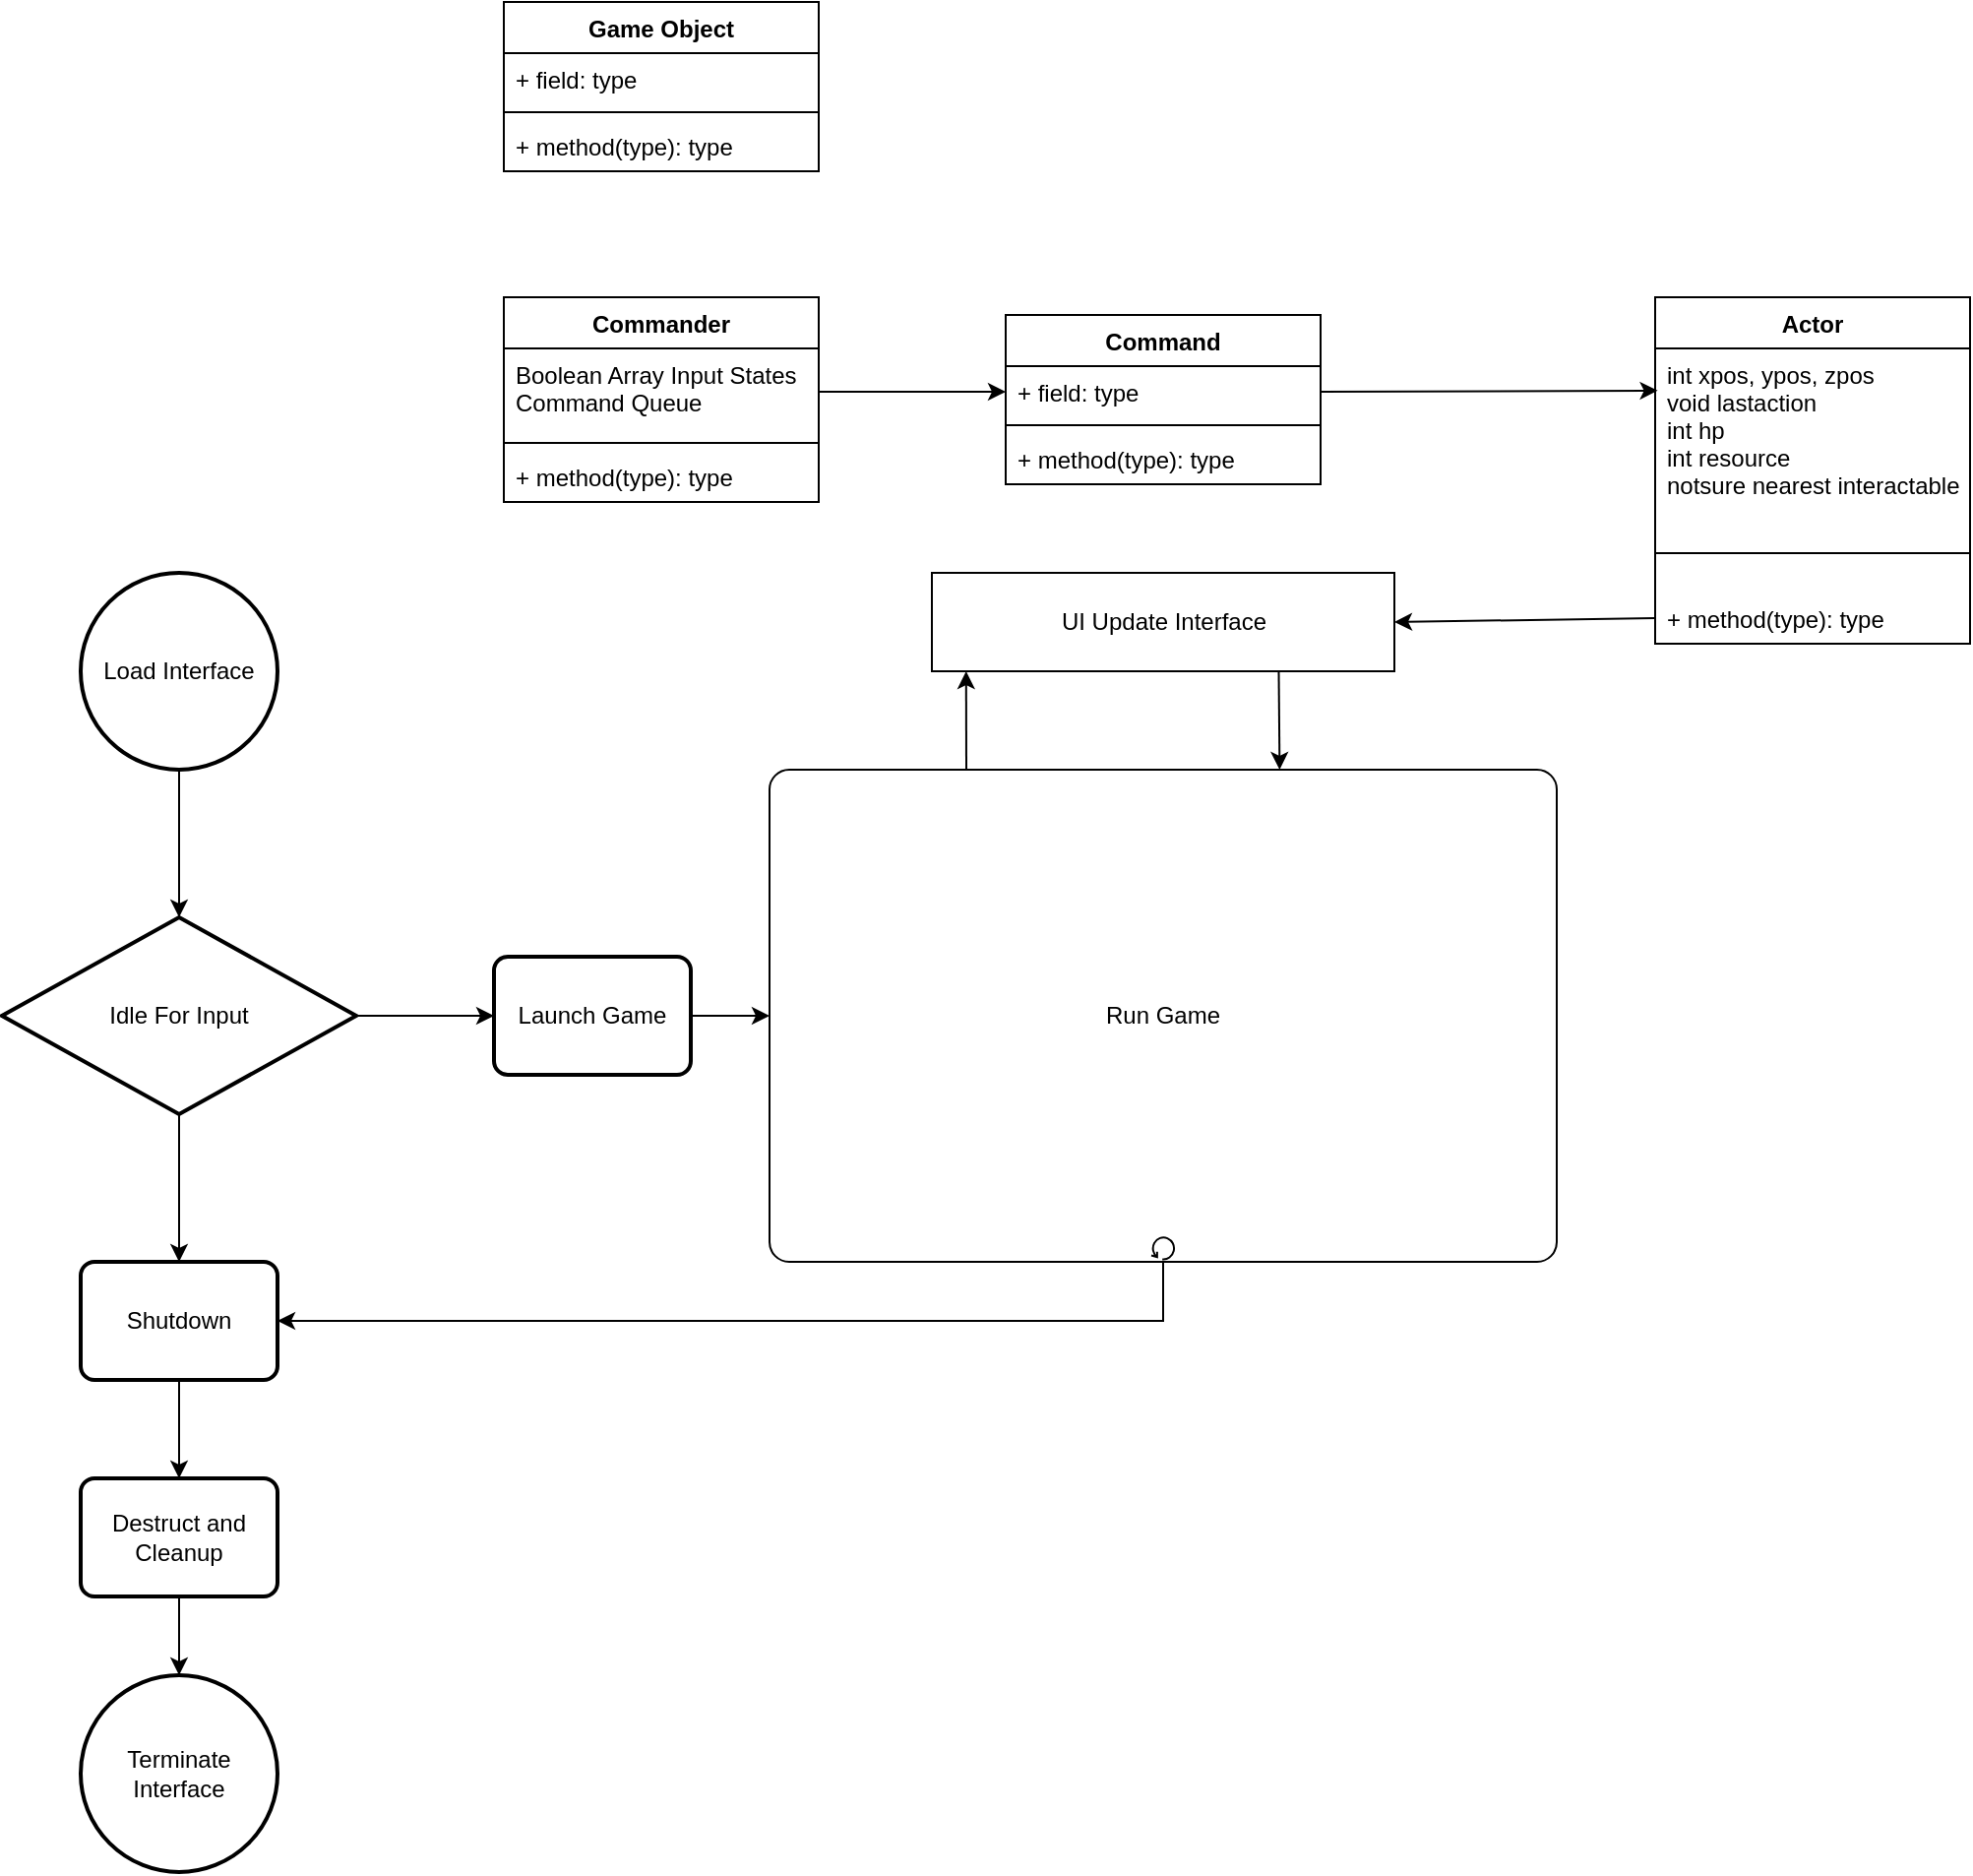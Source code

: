 <mxfile version="20.8.13" type="github">
  <diagram name="Page-1" id="LvcB6Pjcbwkj9FNMDOMA">
    <mxGraphModel dx="1687" dy="927" grid="1" gridSize="10" guides="1" tooltips="1" connect="1" arrows="1" fold="1" page="1" pageScale="1" pageWidth="850" pageHeight="1100" math="0" shadow="0">
      <root>
        <mxCell id="0" />
        <mxCell id="1" parent="0" />
        <mxCell id="Gg93eP_xWen70Pev6tqE-1" value="Game Object" style="swimlane;fontStyle=1;align=center;verticalAlign=top;childLayout=stackLayout;horizontal=1;startSize=26;horizontalStack=0;resizeParent=1;resizeParentMax=0;resizeLast=0;collapsible=1;marginBottom=0;" vertex="1" parent="1">
          <mxGeometry x="345" y="70" width="160" height="86" as="geometry" />
        </mxCell>
        <mxCell id="Gg93eP_xWen70Pev6tqE-2" value="+ field: type" style="text;strokeColor=none;fillColor=none;align=left;verticalAlign=top;spacingLeft=4;spacingRight=4;overflow=hidden;rotatable=0;points=[[0,0.5],[1,0.5]];portConstraint=eastwest;" vertex="1" parent="Gg93eP_xWen70Pev6tqE-1">
          <mxGeometry y="26" width="160" height="26" as="geometry" />
        </mxCell>
        <mxCell id="Gg93eP_xWen70Pev6tqE-3" value="" style="line;strokeWidth=1;fillColor=none;align=left;verticalAlign=middle;spacingTop=-1;spacingLeft=3;spacingRight=3;rotatable=0;labelPosition=right;points=[];portConstraint=eastwest;strokeColor=inherit;" vertex="1" parent="Gg93eP_xWen70Pev6tqE-1">
          <mxGeometry y="52" width="160" height="8" as="geometry" />
        </mxCell>
        <mxCell id="Gg93eP_xWen70Pev6tqE-4" value="+ method(type): type" style="text;strokeColor=none;fillColor=none;align=left;verticalAlign=top;spacingLeft=4;spacingRight=4;overflow=hidden;rotatable=0;points=[[0,0.5],[1,0.5]];portConstraint=eastwest;" vertex="1" parent="Gg93eP_xWen70Pev6tqE-1">
          <mxGeometry y="60" width="160" height="26" as="geometry" />
        </mxCell>
        <mxCell id="Gg93eP_xWen70Pev6tqE-5" value="Commander" style="swimlane;fontStyle=1;align=center;verticalAlign=top;childLayout=stackLayout;horizontal=1;startSize=26;horizontalStack=0;resizeParent=1;resizeParentMax=0;resizeLast=0;collapsible=1;marginBottom=0;" vertex="1" parent="1">
          <mxGeometry x="345" y="220" width="160" height="104" as="geometry" />
        </mxCell>
        <mxCell id="Gg93eP_xWen70Pev6tqE-6" value="Boolean Array Input States&#xa;Command Queue" style="text;strokeColor=none;fillColor=none;align=left;verticalAlign=top;spacingLeft=4;spacingRight=4;overflow=hidden;rotatable=0;points=[[0,0.5],[1,0.5]];portConstraint=eastwest;" vertex="1" parent="Gg93eP_xWen70Pev6tqE-5">
          <mxGeometry y="26" width="160" height="44" as="geometry" />
        </mxCell>
        <mxCell id="Gg93eP_xWen70Pev6tqE-7" value="" style="line;strokeWidth=1;fillColor=none;align=left;verticalAlign=middle;spacingTop=-1;spacingLeft=3;spacingRight=3;rotatable=0;labelPosition=right;points=[];portConstraint=eastwest;strokeColor=inherit;" vertex="1" parent="Gg93eP_xWen70Pev6tqE-5">
          <mxGeometry y="70" width="160" height="8" as="geometry" />
        </mxCell>
        <mxCell id="Gg93eP_xWen70Pev6tqE-8" value="+ method(type): type" style="text;strokeColor=none;fillColor=none;align=left;verticalAlign=top;spacingLeft=4;spacingRight=4;overflow=hidden;rotatable=0;points=[[0,0.5],[1,0.5]];portConstraint=eastwest;" vertex="1" parent="Gg93eP_xWen70Pev6tqE-5">
          <mxGeometry y="78" width="160" height="26" as="geometry" />
        </mxCell>
        <mxCell id="Gg93eP_xWen70Pev6tqE-9" value="Command" style="swimlane;fontStyle=1;align=center;verticalAlign=top;childLayout=stackLayout;horizontal=1;startSize=26;horizontalStack=0;resizeParent=1;resizeParentMax=0;resizeLast=0;collapsible=1;marginBottom=0;" vertex="1" parent="1">
          <mxGeometry x="600" y="229" width="160" height="86" as="geometry" />
        </mxCell>
        <mxCell id="Gg93eP_xWen70Pev6tqE-10" value="+ field: type" style="text;strokeColor=none;fillColor=none;align=left;verticalAlign=top;spacingLeft=4;spacingRight=4;overflow=hidden;rotatable=0;points=[[0,0.5],[1,0.5]];portConstraint=eastwest;" vertex="1" parent="Gg93eP_xWen70Pev6tqE-9">
          <mxGeometry y="26" width="160" height="26" as="geometry" />
        </mxCell>
        <mxCell id="Gg93eP_xWen70Pev6tqE-11" value="" style="line;strokeWidth=1;fillColor=none;align=left;verticalAlign=middle;spacingTop=-1;spacingLeft=3;spacingRight=3;rotatable=0;labelPosition=right;points=[];portConstraint=eastwest;strokeColor=inherit;" vertex="1" parent="Gg93eP_xWen70Pev6tqE-9">
          <mxGeometry y="52" width="160" height="8" as="geometry" />
        </mxCell>
        <mxCell id="Gg93eP_xWen70Pev6tqE-12" value="+ method(type): type" style="text;strokeColor=none;fillColor=none;align=left;verticalAlign=top;spacingLeft=4;spacingRight=4;overflow=hidden;rotatable=0;points=[[0,0.5],[1,0.5]];portConstraint=eastwest;" vertex="1" parent="Gg93eP_xWen70Pev6tqE-9">
          <mxGeometry y="60" width="160" height="26" as="geometry" />
        </mxCell>
        <mxCell id="Gg93eP_xWen70Pev6tqE-13" value="Actor" style="swimlane;fontStyle=1;align=center;verticalAlign=top;childLayout=stackLayout;horizontal=1;startSize=26;horizontalStack=0;resizeParent=1;resizeParentMax=0;resizeLast=0;collapsible=1;marginBottom=0;" vertex="1" parent="1">
          <mxGeometry x="930" y="220" width="160" height="176" as="geometry" />
        </mxCell>
        <mxCell id="Gg93eP_xWen70Pev6tqE-14" value="int xpos, ypos, zpos&#xa;void lastaction&#xa;int hp&#xa;int resource&#xa;notsure nearest interactable Object" style="text;strokeColor=none;fillColor=none;align=left;verticalAlign=top;spacingLeft=4;spacingRight=4;overflow=hidden;rotatable=0;points=[[0,0.5],[1,0.5]];portConstraint=eastwest;" vertex="1" parent="Gg93eP_xWen70Pev6tqE-13">
          <mxGeometry y="26" width="160" height="84" as="geometry" />
        </mxCell>
        <mxCell id="Gg93eP_xWen70Pev6tqE-15" value="" style="line;strokeWidth=1;fillColor=none;align=left;verticalAlign=middle;spacingTop=-1;spacingLeft=3;spacingRight=3;rotatable=0;labelPosition=right;points=[];portConstraint=eastwest;strokeColor=inherit;" vertex="1" parent="Gg93eP_xWen70Pev6tqE-13">
          <mxGeometry y="110" width="160" height="40" as="geometry" />
        </mxCell>
        <mxCell id="Gg93eP_xWen70Pev6tqE-16" value="+ method(type): type" style="text;strokeColor=none;fillColor=none;align=left;verticalAlign=top;spacingLeft=4;spacingRight=4;overflow=hidden;rotatable=0;points=[[0,0.5],[1,0.5]];portConstraint=eastwest;" vertex="1" parent="Gg93eP_xWen70Pev6tqE-13">
          <mxGeometry y="150" width="160" height="26" as="geometry" />
        </mxCell>
        <mxCell id="Gg93eP_xWen70Pev6tqE-42" style="edgeStyle=none;rounded=0;orthogonalLoop=1;jettySize=auto;html=1;exitX=0.5;exitY=1;exitDx=0;exitDy=0;exitPerimeter=0;entryX=0.5;entryY=0;entryDx=0;entryDy=0;entryPerimeter=0;" edge="1" parent="1" source="Gg93eP_xWen70Pev6tqE-17" target="Gg93eP_xWen70Pev6tqE-38">
          <mxGeometry relative="1" as="geometry" />
        </mxCell>
        <mxCell id="Gg93eP_xWen70Pev6tqE-17" value="Load Interface" style="strokeWidth=2;html=1;shape=mxgraph.flowchart.start_2;whiteSpace=wrap;" vertex="1" parent="1">
          <mxGeometry x="130" y="360" width="100" height="100" as="geometry" />
        </mxCell>
        <mxCell id="Gg93eP_xWen70Pev6tqE-46" style="edgeStyle=none;rounded=0;orthogonalLoop=1;jettySize=auto;html=1;exitX=0.5;exitY=1;exitDx=0;exitDy=0;entryX=0.5;entryY=0;entryDx=0;entryDy=0;" edge="1" parent="1" source="Gg93eP_xWen70Pev6tqE-20" target="Gg93eP_xWen70Pev6tqE-39">
          <mxGeometry relative="1" as="geometry" />
        </mxCell>
        <mxCell id="Gg93eP_xWen70Pev6tqE-20" value="Shutdown" style="rounded=1;whiteSpace=wrap;html=1;absoluteArcSize=1;arcSize=14;strokeWidth=2;" vertex="1" parent="1">
          <mxGeometry x="130" y="710" width="100" height="60" as="geometry" />
        </mxCell>
        <mxCell id="Gg93eP_xWen70Pev6tqE-48" style="edgeStyle=none;rounded=0;orthogonalLoop=1;jettySize=auto;html=1;exitX=1;exitY=0.5;exitDx=0;exitDy=0;entryX=0;entryY=0.5;entryDx=0;entryDy=0;entryPerimeter=0;" edge="1" parent="1" source="Gg93eP_xWen70Pev6tqE-21" target="Gg93eP_xWen70Pev6tqE-31">
          <mxGeometry relative="1" as="geometry" />
        </mxCell>
        <mxCell id="Gg93eP_xWen70Pev6tqE-21" value="Launch Game" style="rounded=1;whiteSpace=wrap;html=1;absoluteArcSize=1;arcSize=14;strokeWidth=2;" vertex="1" parent="1">
          <mxGeometry x="340" y="555" width="100" height="60" as="geometry" />
        </mxCell>
        <mxCell id="Gg93eP_xWen70Pev6tqE-45" style="edgeStyle=none;rounded=0;orthogonalLoop=1;jettySize=auto;html=1;exitX=0.5;exitY=1;exitDx=0;exitDy=0;exitPerimeter=0;entryX=1;entryY=0.5;entryDx=0;entryDy=0;" edge="1" parent="1" source="Gg93eP_xWen70Pev6tqE-31" target="Gg93eP_xWen70Pev6tqE-20">
          <mxGeometry relative="1" as="geometry">
            <mxPoint x="680" y="760" as="targetPoint" />
            <Array as="points">
              <mxPoint x="680" y="740" />
            </Array>
          </mxGeometry>
        </mxCell>
        <mxCell id="Gg93eP_xWen70Pev6tqE-50" style="edgeStyle=none;rounded=0;orthogonalLoop=1;jettySize=auto;html=1;exitX=0.25;exitY=0;exitDx=0;exitDy=0;exitPerimeter=0;entryX=0.074;entryY=1;entryDx=0;entryDy=0;entryPerimeter=0;" edge="1" parent="1" source="Gg93eP_xWen70Pev6tqE-31" target="Gg93eP_xWen70Pev6tqE-32">
          <mxGeometry relative="1" as="geometry" />
        </mxCell>
        <mxCell id="Gg93eP_xWen70Pev6tqE-31" value="Run Game" style="points=[[0.25,0,0],[0.5,0,0],[0.75,0,0],[1,0.25,0],[1,0.5,0],[1,0.75,0],[0.75,1,0],[0.5,1,0],[0.25,1,0],[0,0.75,0],[0,0.5,0],[0,0.25,0]];shape=mxgraph.bpmn.task;whiteSpace=wrap;rectStyle=rounded;size=10;html=1;taskMarker=abstract;isLoopStandard=1;" vertex="1" parent="1">
          <mxGeometry x="480" y="460" width="400" height="250" as="geometry" />
        </mxCell>
        <mxCell id="Gg93eP_xWen70Pev6tqE-51" style="edgeStyle=none;rounded=0;orthogonalLoop=1;jettySize=auto;html=1;exitX=0.75;exitY=1;exitDx=0;exitDy=0;entryX=0.648;entryY=0;entryDx=0;entryDy=0;entryPerimeter=0;" edge="1" parent="1" source="Gg93eP_xWen70Pev6tqE-32" target="Gg93eP_xWen70Pev6tqE-31">
          <mxGeometry relative="1" as="geometry" />
        </mxCell>
        <mxCell id="Gg93eP_xWen70Pev6tqE-32" value="UI Update Interface" style="html=1;" vertex="1" parent="1">
          <mxGeometry x="562.5" y="360" width="235" height="50" as="geometry" />
        </mxCell>
        <mxCell id="Gg93eP_xWen70Pev6tqE-43" style="edgeStyle=none;rounded=0;orthogonalLoop=1;jettySize=auto;html=1;exitX=1;exitY=0.5;exitDx=0;exitDy=0;exitPerimeter=0;entryX=0;entryY=0.5;entryDx=0;entryDy=0;" edge="1" parent="1" source="Gg93eP_xWen70Pev6tqE-38" target="Gg93eP_xWen70Pev6tqE-21">
          <mxGeometry relative="1" as="geometry" />
        </mxCell>
        <mxCell id="Gg93eP_xWen70Pev6tqE-44" style="edgeStyle=none;rounded=0;orthogonalLoop=1;jettySize=auto;html=1;exitX=0.5;exitY=1;exitDx=0;exitDy=0;exitPerimeter=0;entryX=0.5;entryY=0;entryDx=0;entryDy=0;" edge="1" parent="1" source="Gg93eP_xWen70Pev6tqE-38" target="Gg93eP_xWen70Pev6tqE-20">
          <mxGeometry relative="1" as="geometry" />
        </mxCell>
        <mxCell id="Gg93eP_xWen70Pev6tqE-38" value="Idle For Input" style="strokeWidth=2;html=1;shape=mxgraph.flowchart.decision;whiteSpace=wrap;" vertex="1" parent="1">
          <mxGeometry x="90" y="535" width="180" height="100" as="geometry" />
        </mxCell>
        <mxCell id="Gg93eP_xWen70Pev6tqE-47" style="edgeStyle=none;rounded=0;orthogonalLoop=1;jettySize=auto;html=1;exitX=0.5;exitY=1;exitDx=0;exitDy=0;entryX=0.5;entryY=0;entryDx=0;entryDy=0;entryPerimeter=0;" edge="1" parent="1" source="Gg93eP_xWen70Pev6tqE-39" target="Gg93eP_xWen70Pev6tqE-41">
          <mxGeometry relative="1" as="geometry" />
        </mxCell>
        <mxCell id="Gg93eP_xWen70Pev6tqE-39" value="Destruct and Cleanup" style="rounded=1;whiteSpace=wrap;html=1;absoluteArcSize=1;arcSize=14;strokeWidth=2;" vertex="1" parent="1">
          <mxGeometry x="130" y="820" width="100" height="60" as="geometry" />
        </mxCell>
        <mxCell id="Gg93eP_xWen70Pev6tqE-41" value="Terminate Interface" style="strokeWidth=2;html=1;shape=mxgraph.flowchart.start_2;whiteSpace=wrap;" vertex="1" parent="1">
          <mxGeometry x="130" y="920" width="100" height="100" as="geometry" />
        </mxCell>
        <mxCell id="Gg93eP_xWen70Pev6tqE-53" style="edgeStyle=none;rounded=0;orthogonalLoop=1;jettySize=auto;html=1;exitX=1;exitY=0.5;exitDx=0;exitDy=0;" edge="1" parent="1" source="Gg93eP_xWen70Pev6tqE-6" target="Gg93eP_xWen70Pev6tqE-10">
          <mxGeometry relative="1" as="geometry" />
        </mxCell>
        <mxCell id="Gg93eP_xWen70Pev6tqE-54" style="edgeStyle=none;rounded=0;orthogonalLoop=1;jettySize=auto;html=1;exitX=1;exitY=0.5;exitDx=0;exitDy=0;entryX=0.008;entryY=0.255;entryDx=0;entryDy=0;entryPerimeter=0;" edge="1" parent="1" source="Gg93eP_xWen70Pev6tqE-10" target="Gg93eP_xWen70Pev6tqE-14">
          <mxGeometry relative="1" as="geometry" />
        </mxCell>
        <mxCell id="Gg93eP_xWen70Pev6tqE-55" style="edgeStyle=none;rounded=0;orthogonalLoop=1;jettySize=auto;html=1;exitX=0;exitY=0.5;exitDx=0;exitDy=0;entryX=1;entryY=0.5;entryDx=0;entryDy=0;" edge="1" parent="1" source="Gg93eP_xWen70Pev6tqE-16" target="Gg93eP_xWen70Pev6tqE-32">
          <mxGeometry relative="1" as="geometry" />
        </mxCell>
      </root>
    </mxGraphModel>
  </diagram>
</mxfile>
